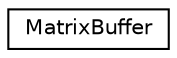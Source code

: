 digraph "Graphical Class Hierarchy"
{
  edge [fontname="Helvetica",fontsize="10",labelfontname="Helvetica",labelfontsize="10"];
  node [fontname="Helvetica",fontsize="10",shape=record];
  rankdir="LR";
  Node0 [label="MatrixBuffer",height=0.2,width=0.4,color="black", fillcolor="white", style="filled",URL="$classkaldi_1_1nnet1_1_1MatrixBuffer.html",tooltip="A buffer for caching (utterance-key, feature-matrix) pairs. "];
}
